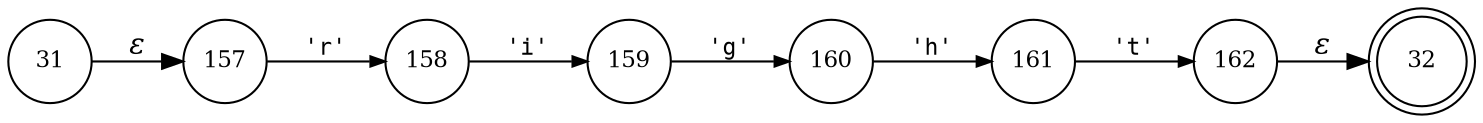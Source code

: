 digraph ATN {
rankdir=LR;
s32[fontsize=11, label="32", shape=doublecircle, fixedsize=true, width=.6];
s160[fontsize=11,label="160", shape=circle, fixedsize=true, width=.55, peripheries=1];
s161[fontsize=11,label="161", shape=circle, fixedsize=true, width=.55, peripheries=1];
s162[fontsize=11,label="162", shape=circle, fixedsize=true, width=.55, peripheries=1];
s157[fontsize=11,label="157", shape=circle, fixedsize=true, width=.55, peripheries=1];
s158[fontsize=11,label="158", shape=circle, fixedsize=true, width=.55, peripheries=1];
s31[fontsize=11,label="31", shape=circle, fixedsize=true, width=.55, peripheries=1];
s159[fontsize=11,label="159", shape=circle, fixedsize=true, width=.55, peripheries=1];
s31 -> s157 [fontname="Times-Italic", label="&epsilon;"];
s157 -> s158 [fontsize=11, fontname="Courier", arrowsize=.7, label = "'r'", arrowhead = normal];
s158 -> s159 [fontsize=11, fontname="Courier", arrowsize=.7, label = "'i'", arrowhead = normal];
s159 -> s160 [fontsize=11, fontname="Courier", arrowsize=.7, label = "'g'", arrowhead = normal];
s160 -> s161 [fontsize=11, fontname="Courier", arrowsize=.7, label = "'h'", arrowhead = normal];
s161 -> s162 [fontsize=11, fontname="Courier", arrowsize=.7, label = "'t'", arrowhead = normal];
s162 -> s32 [fontname="Times-Italic", label="&epsilon;"];
}
